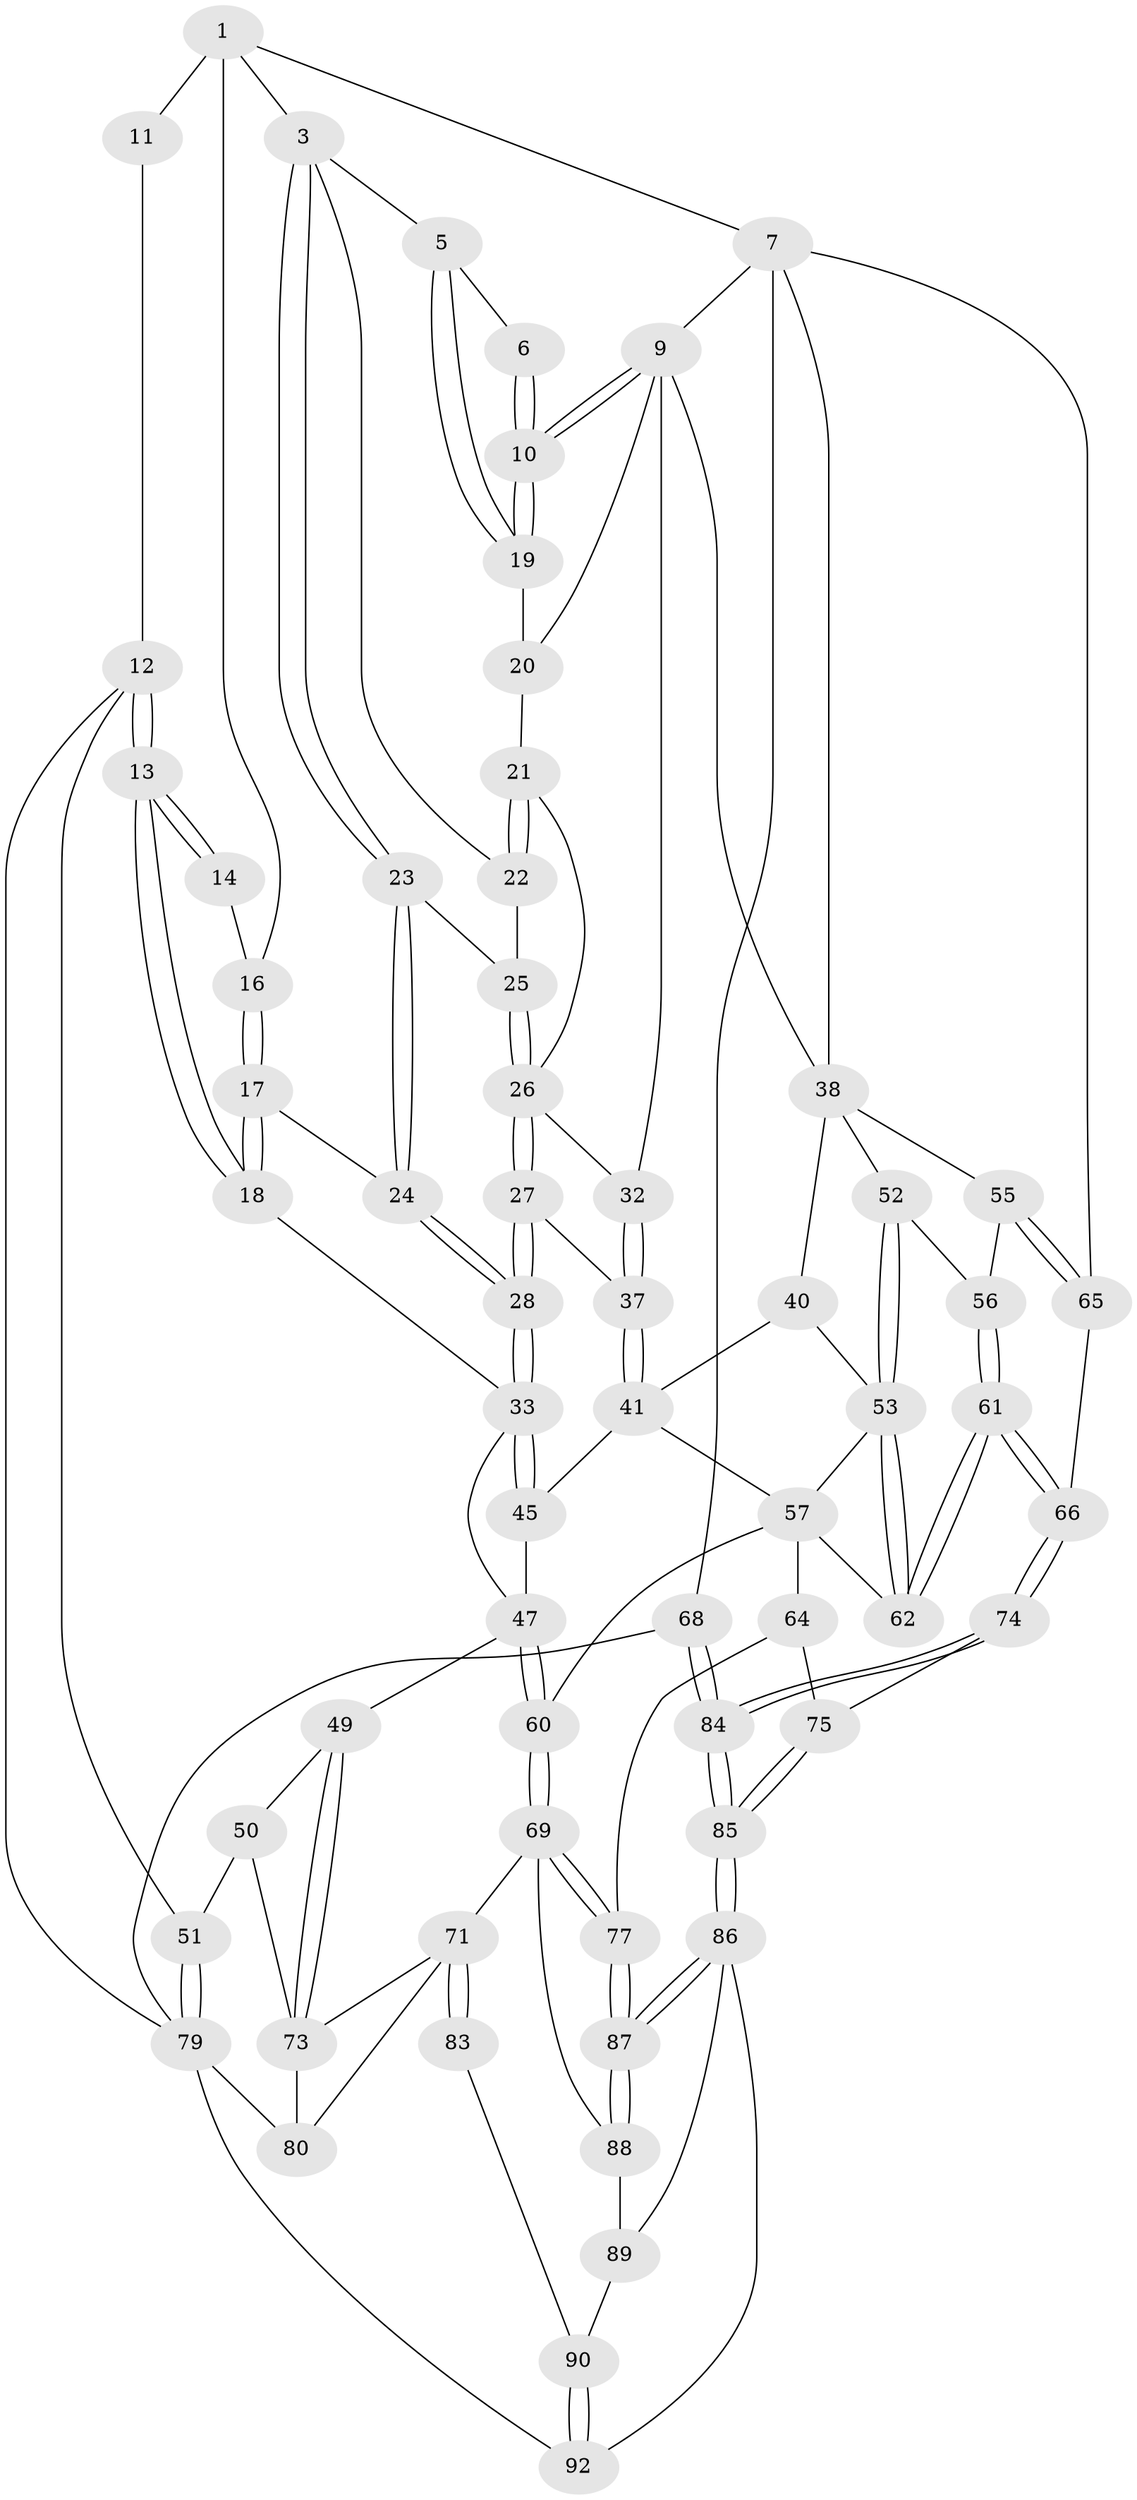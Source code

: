 // original degree distribution, {4: 0.2391304347826087, 6: 0.21739130434782608, 5: 0.5108695652173914, 3: 0.03260869565217391}
// Generated by graph-tools (version 1.1) at 2025/21/03/04/25 18:21:11]
// undirected, 64 vertices, 147 edges
graph export_dot {
graph [start="1"]
  node [color=gray90,style=filled];
  1 [pos="+0.7964670608383473+0",super="+2"];
  3 [pos="+0.3696524512923388+0",super="+4"];
  5 [pos="+0.67124075626298+0.07352081312341167"];
  6 [pos="+0.7959315812200121+0"];
  7 [pos="+1+0.2829424573527928",super="+42+8"];
  9 [pos="+0.944876621555157+0.18710752892455323",super="+30"];
  10 [pos="+0.8703745969439781+0.11613810732249544"];
  11 [pos="+0.1492772540803857+0"];
  12 [pos="+0+0.3179249826743671"];
  13 [pos="+0+0.3024753215510288"];
  14 [pos="+0.07725940990371616+0.04169776982104796"];
  16 [pos="+0.13321928446485856+0.0571234183140109"];
  17 [pos="+0.13592952449977647+0.21276530003609156"];
  18 [pos="+0+0.30207159248566307"];
  19 [pos="+0.7278621188635436+0.1510189985775029"];
  20 [pos="+0.7190991559248439+0.16691918471125744"];
  21 [pos="+0.5927917424127049+0.19789445833682565"];
  22 [pos="+0.5866547708378759+0.148323818722952"];
  23 [pos="+0.3617727261760684+0.011414070240268458"];
  24 [pos="+0.20217596522800615+0.1946166877302794"];
  25 [pos="+0.36670079037910597+0.019709416842726327"];
  26 [pos="+0.45029128040483574+0.24935437937019767",super="+29"];
  27 [pos="+0.4162971250587014+0.3280698918250571"];
  28 [pos="+0.35923223301306595+0.3652404580346854"];
  32 [pos="+0.6392314888555085+0.3101292287710044"];
  33 [pos="+0.3441249442050466+0.39819883559626457",super="+34"];
  37 [pos="+0.5544955113494421+0.4059359949074636"];
  38 [pos="+0.7801441852732135+0.46548944764793193",super="+43+39"];
  40 [pos="+0.7513456764309294+0.48473738039723224"];
  41 [pos="+0.5822799703104987+0.5190344144581099",super="+44"];
  45 [pos="+0.5511736865040041+0.5239931585244482",super="+46"];
  47 [pos="+0.3858699911528652+0.6695837027506785",super="+48"];
  49 [pos="+0.19373801789539935+0.6649166003317488"];
  50 [pos="+0.024797540651831294+0.65692891183014"];
  51 [pos="+0+0.5855511974412465"];
  52 [pos="+0.7939157827697167+0.5647717500067096"];
  53 [pos="+0.7232162821137775+0.6615593202440526",super="+54"];
  55 [pos="+0.8853478815078062+0.6609339005444518"];
  56 [pos="+0.8062576955128404+0.5970748027585223"];
  57 [pos="+0.6008386275092334+0.6229179495181691",super="+63+58"];
  60 [pos="+0.43041983716980853+0.7197658087044908"];
  61 [pos="+0.7445686951805124+0.7304866245288958"];
  62 [pos="+0.7431734985942808+0.7295301258493433"];
  64 [pos="+0.5764045359938853+0.7175637539187364",super="+76"];
  65 [pos="+0.875879291806063+0.7452970228579447"];
  66 [pos="+0.7952761586535005+0.7959103597348621"];
  68 [pos="+1+1"];
  69 [pos="+0.4236417405622893+0.7599119116682934",super="+70"];
  71 [pos="+0.2442132264076454+0.8137786051000973",super="+72"];
  73 [pos="+0.21050393997139433+0.7379126748612683",super="+78"];
  74 [pos="+0.7859661460554531+0.8354248043825266"];
  75 [pos="+0.6329286197473611+0.8576143652432743"];
  77 [pos="+0.5162991475931996+0.9053925147068917"];
  79 [pos="+0+1",super="+81"];
  80 [pos="+0.08409004267569495+0.9187041856566374"];
  83 [pos="+0.20818768681348943+0.9232801061511289"];
  84 [pos="+0.954212469302118+1"];
  85 [pos="+0.7039627661052539+1"];
  86 [pos="+0.5198766964245103+1",super="+91"];
  87 [pos="+0.5043096859711221+0.9365674783764957"];
  88 [pos="+0.3370720947065169+0.8883595085476471"];
  89 [pos="+0.33235771227926153+0.9016137354104238"];
  90 [pos="+0.2347715062766161+0.9535094151608485"];
  92 [pos="+0.22379782503218681+1"];
  1 -- 7;
  1 -- 11 [weight=2];
  1 -- 16;
  1 -- 3;
  3 -- 23;
  3 -- 23;
  3 -- 5;
  3 -- 22;
  5 -- 6;
  5 -- 19;
  5 -- 19;
  6 -- 10;
  6 -- 10;
  7 -- 68 [weight=2];
  7 -- 65;
  7 -- 38;
  7 -- 9 [weight=2];
  9 -- 10;
  9 -- 10;
  9 -- 32;
  9 -- 20;
  9 -- 38;
  10 -- 19;
  10 -- 19;
  11 -- 12;
  12 -- 13;
  12 -- 13;
  12 -- 51;
  12 -- 79;
  13 -- 14;
  13 -- 14;
  13 -- 18;
  13 -- 18;
  14 -- 16;
  16 -- 17;
  16 -- 17;
  17 -- 18;
  17 -- 18;
  17 -- 24;
  18 -- 33;
  19 -- 20;
  20 -- 21;
  21 -- 22;
  21 -- 22;
  21 -- 26;
  22 -- 25;
  23 -- 24;
  23 -- 24;
  23 -- 25;
  24 -- 28;
  24 -- 28;
  25 -- 26;
  25 -- 26;
  26 -- 27;
  26 -- 27;
  26 -- 32;
  27 -- 28;
  27 -- 28;
  27 -- 37;
  28 -- 33;
  28 -- 33;
  32 -- 37;
  32 -- 37;
  33 -- 45 [weight=2];
  33 -- 45;
  33 -- 47;
  37 -- 41;
  37 -- 41;
  38 -- 55;
  38 -- 40;
  38 -- 52;
  40 -- 41;
  40 -- 53;
  41 -- 45;
  41 -- 57;
  45 -- 47;
  47 -- 60;
  47 -- 60;
  47 -- 49;
  49 -- 50;
  49 -- 73;
  49 -- 73;
  50 -- 51;
  50 -- 73;
  51 -- 79;
  51 -- 79;
  52 -- 53;
  52 -- 53;
  52 -- 56;
  53 -- 62;
  53 -- 62;
  53 -- 57;
  55 -- 56;
  55 -- 65;
  55 -- 65;
  56 -- 61;
  56 -- 61;
  57 -- 64 [weight=2];
  57 -- 62;
  57 -- 60;
  60 -- 69;
  60 -- 69;
  61 -- 62;
  61 -- 62;
  61 -- 66;
  61 -- 66;
  64 -- 75;
  64 -- 77;
  65 -- 66;
  66 -- 74;
  66 -- 74;
  68 -- 84;
  68 -- 84;
  68 -- 79;
  69 -- 77;
  69 -- 77;
  69 -- 88;
  69 -- 71;
  71 -- 83 [weight=2];
  71 -- 83;
  71 -- 80;
  71 -- 73;
  73 -- 80;
  74 -- 75;
  74 -- 84;
  74 -- 84;
  75 -- 85;
  75 -- 85;
  77 -- 87;
  77 -- 87;
  79 -- 80;
  79 -- 92;
  83 -- 90;
  84 -- 85;
  84 -- 85;
  85 -- 86;
  85 -- 86;
  86 -- 87;
  86 -- 87;
  86 -- 89;
  86 -- 92;
  87 -- 88;
  87 -- 88;
  88 -- 89;
  89 -- 90;
  90 -- 92;
  90 -- 92;
}
